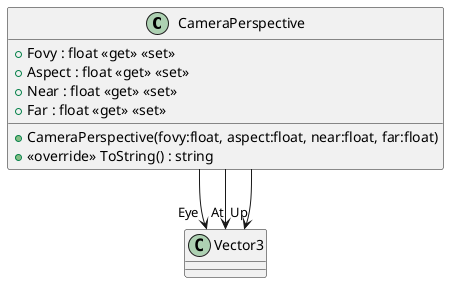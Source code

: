 @startuml CameraPerspective
class CameraPerspective {
    + CameraPerspective(fovy:float, aspect:float, near:float, far:float)
    + Fovy : float <<get>> <<set>>
    + Aspect : float <<get>> <<set>>
    + Near : float <<get>> <<set>>
    + Far : float <<get>> <<set>>
    + <<override>> ToString() : string
}
CameraPerspective --> "Eye" Vector3
CameraPerspective --> "At" Vector3
CameraPerspective --> "Up" Vector3
@enduml
